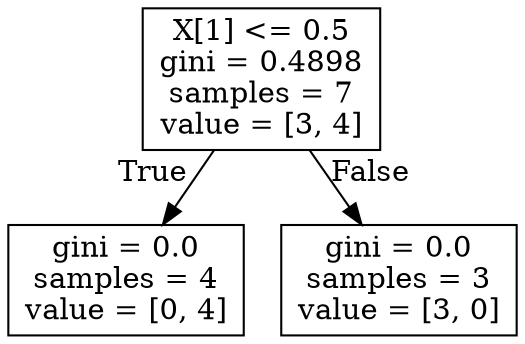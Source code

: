 digraph Tree {
node [shape=box] ;
0 [label="X[1] <= 0.5\ngini = 0.4898\nsamples = 7\nvalue = [3, 4]"] ;
1 [label="gini = 0.0\nsamples = 4\nvalue = [0, 4]"] ;
0 -> 1 [labeldistance=2.5, labelangle=45, headlabel="True"] ;
2 [label="gini = 0.0\nsamples = 3\nvalue = [3, 0]"] ;
0 -> 2 [labeldistance=2.5, labelangle=-45, headlabel="False"] ;
}